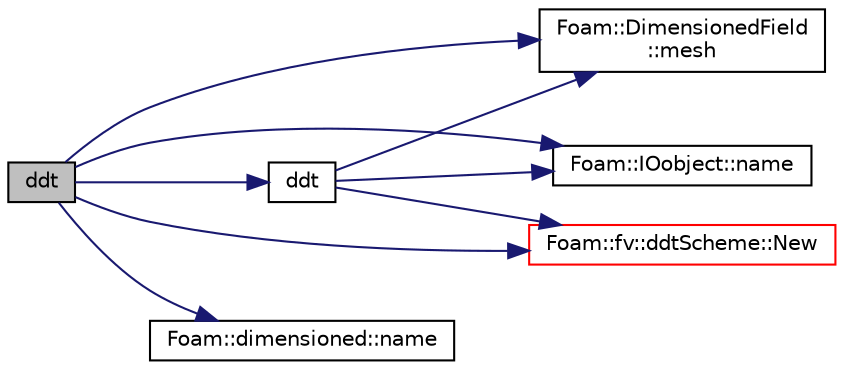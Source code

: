 digraph "ddt"
{
  bgcolor="transparent";
  edge [fontname="Helvetica",fontsize="10",labelfontname="Helvetica",labelfontsize="10"];
  node [fontname="Helvetica",fontsize="10",shape=record];
  rankdir="LR";
  Node341 [label="ddt",height=0.2,width=0.4,color="black", fillcolor="grey75", style="filled", fontcolor="black"];
  Node341 -> Node342 [color="midnightblue",fontsize="10",style="solid",fontname="Helvetica"];
  Node342 [label="ddt",height=0.2,width=0.4,color="black",URL="$a21862.html#a2d88eca98ab69b84af7ddb96e35f5a44"];
  Node342 -> Node343 [color="midnightblue",fontsize="10",style="solid",fontname="Helvetica"];
  Node343 [label="Foam::DimensionedField\l::mesh",height=0.2,width=0.4,color="black",URL="$a27497.html#a8f1110830348a1448a14ab5e3cf47e3b",tooltip="Return mesh. "];
  Node342 -> Node344 [color="midnightblue",fontsize="10",style="solid",fontname="Helvetica"];
  Node344 [label="Foam::IOobject::name",height=0.2,width=0.4,color="black",URL="$a27249.html#acc80e00a8ac919288fb55bd14cc88bf6",tooltip="Return name. "];
  Node342 -> Node345 [color="midnightblue",fontsize="10",style="solid",fontname="Helvetica"];
  Node345 [label="Foam::fv::ddtScheme::New",height=0.2,width=0.4,color="red",URL="$a23301.html#a5a8f7e051307daf65eae67fb50c84a21",tooltip="Return a pointer to a new ddtScheme created on freestore. "];
  Node341 -> Node343 [color="midnightblue",fontsize="10",style="solid",fontname="Helvetica"];
  Node341 -> Node373 [color="midnightblue",fontsize="10",style="solid",fontname="Helvetica"];
  Node373 [label="Foam::dimensioned::name",height=0.2,width=0.4,color="black",URL="$a27473.html#ade4113569ef0db70665fded275a5e38e",tooltip="Return const reference to name. "];
  Node341 -> Node344 [color="midnightblue",fontsize="10",style="solid",fontname="Helvetica"];
  Node341 -> Node345 [color="midnightblue",fontsize="10",style="solid",fontname="Helvetica"];
}
